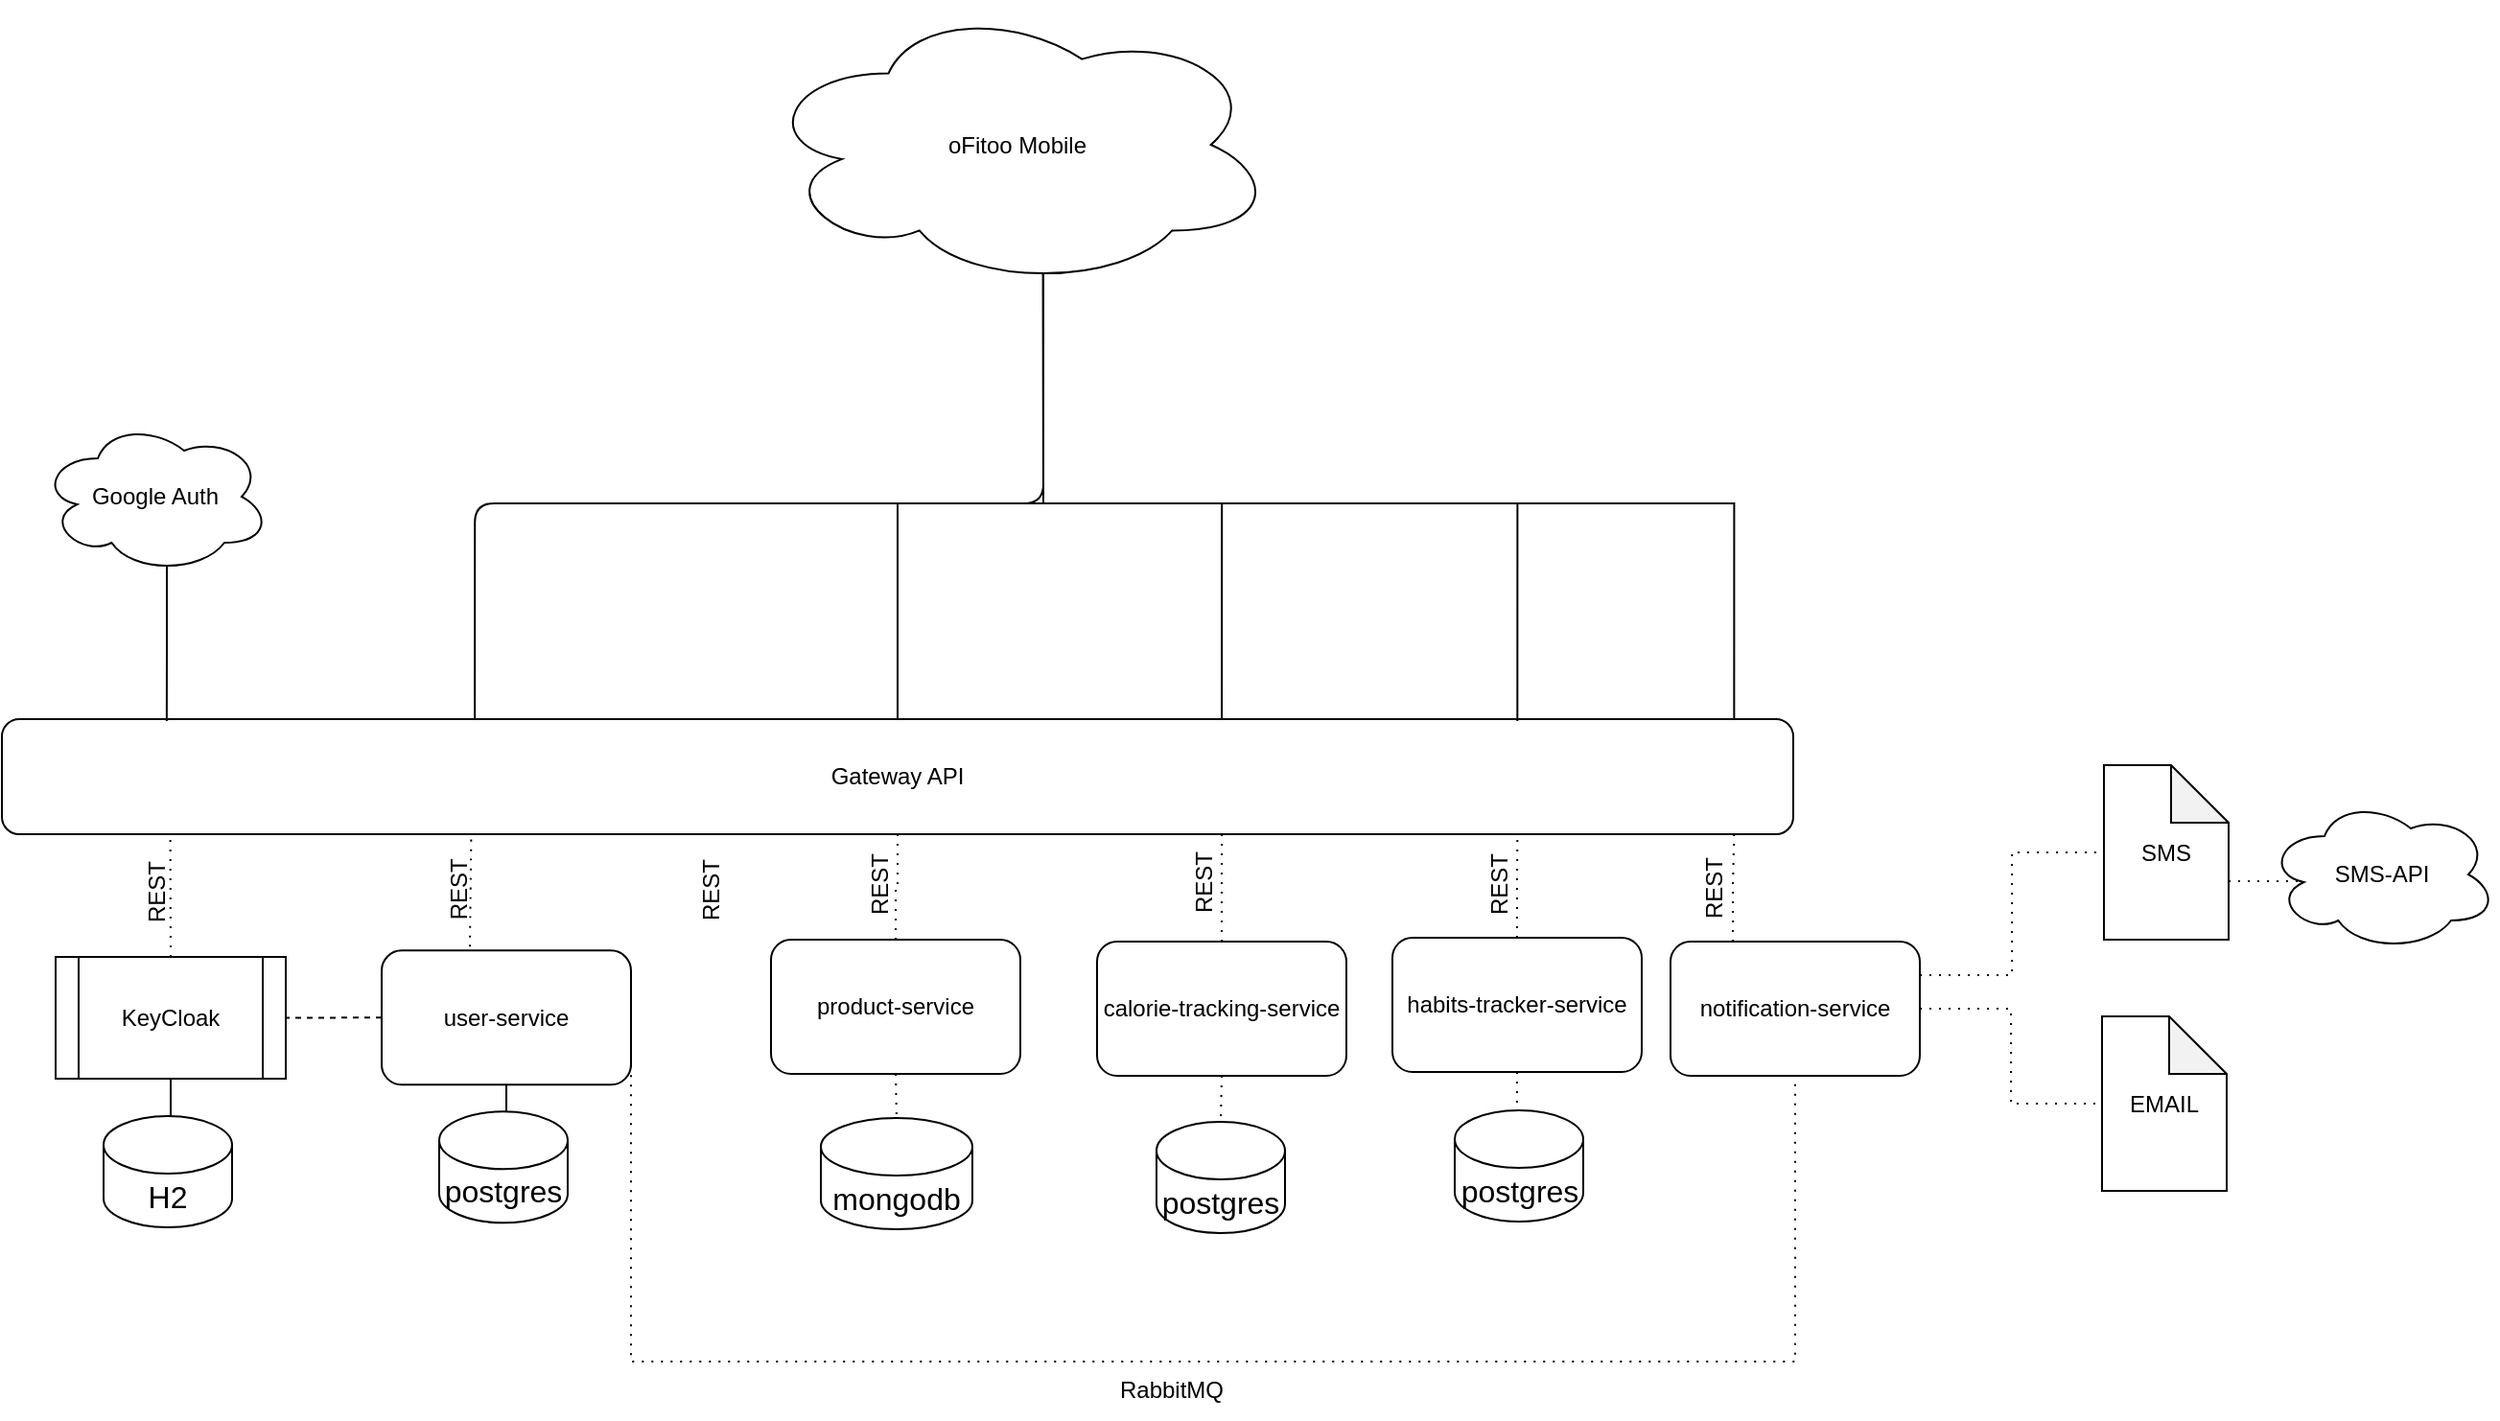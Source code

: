 <mxfile version="20.5.3" type="embed"><diagram name="Page-1" id="scBJmOfw38BWmSyd4WaF"><mxGraphModel dx="1234" dy="950" grid="0" gridSize="10" guides="0" tooltips="1" connect="1" arrows="1" fold="1" page="0" pageScale="1" pageWidth="850" pageHeight="1100" math="0" shadow="0"><root><mxCell id="0"/><mxCell id="1" parent="0"/><mxCell id="20" style="edgeStyle=orthogonalEdgeStyle;rounded=0;orthogonalLoop=1;jettySize=auto;html=1;exitX=0.5;exitY=1;exitDx=0;exitDy=0;strokeWidth=1;startArrow=none;startFill=0;endArrow=none;endFill=0;dashed=1;dashPattern=1 4;" edge="1" parent="1" source="jBOrhGmteX4rWtkHZ4kV-2" target="jBOrhGmteX4rWtkHZ4kV-43"><mxGeometry relative="1" as="geometry"/></mxCell><mxCell id="jBOrhGmteX4rWtkHZ4kV-2" value="Gateway API" style="rounded=1;whiteSpace=wrap;html=1;" parent="1" vertex="1"><mxGeometry x="-94" y="110" width="934" height="60" as="geometry"/></mxCell><mxCell id="jBOrhGmteX4rWtkHZ4kV-22" style="edgeStyle=orthogonalEdgeStyle;rounded=1;orthogonalLoop=1;jettySize=auto;html=1;exitX=0.55;exitY=0.95;exitDx=0;exitDy=0;exitPerimeter=0;entryX=0.264;entryY=-0.006;entryDx=0;entryDy=0;entryPerimeter=0;endArrow=none;endFill=0;" parent="1" source="jBOrhGmteX4rWtkHZ4kV-23" target="jBOrhGmteX4rWtkHZ4kV-2" edge="1"><mxGeometry relative="1" as="geometry"/></mxCell><mxCell id="19" style="edgeStyle=orthogonalEdgeStyle;rounded=0;orthogonalLoop=1;jettySize=auto;html=1;exitX=0.55;exitY=0.95;exitDx=0;exitDy=0;exitPerimeter=0;entryX=0.5;entryY=0;entryDx=0;entryDy=0;strokeWidth=1;startArrow=none;startFill=0;endArrow=none;endFill=0;" edge="1" parent="1" source="jBOrhGmteX4rWtkHZ4kV-23" target="jBOrhGmteX4rWtkHZ4kV-2"><mxGeometry relative="1" as="geometry"/></mxCell><mxCell id="45" style="edgeStyle=orthogonalEdgeStyle;rounded=0;orthogonalLoop=1;jettySize=auto;html=1;exitX=0.55;exitY=0.95;exitDx=0;exitDy=0;exitPerimeter=0;entryX=0.681;entryY=0.008;entryDx=0;entryDy=0;entryPerimeter=0;strokeWidth=1;startArrow=none;startFill=0;endArrow=none;endFill=0;" edge="1" parent="1" source="jBOrhGmteX4rWtkHZ4kV-23" target="jBOrhGmteX4rWtkHZ4kV-2"><mxGeometry relative="1" as="geometry"/></mxCell><mxCell id="46" style="edgeStyle=orthogonalEdgeStyle;rounded=0;orthogonalLoop=1;jettySize=auto;html=1;exitX=0.55;exitY=0.95;exitDx=0;exitDy=0;exitPerimeter=0;entryX=0.846;entryY=0.016;entryDx=0;entryDy=0;entryPerimeter=0;strokeWidth=1;startArrow=none;startFill=0;endArrow=none;endFill=0;" edge="1" parent="1" source="jBOrhGmteX4rWtkHZ4kV-23" target="jBOrhGmteX4rWtkHZ4kV-2"><mxGeometry relative="1" as="geometry"/></mxCell><mxCell id="47" style="edgeStyle=orthogonalEdgeStyle;rounded=0;orthogonalLoop=1;jettySize=auto;html=1;exitX=0.55;exitY=0.95;exitDx=0;exitDy=0;exitPerimeter=0;entryX=0.967;entryY=0;entryDx=0;entryDy=0;entryPerimeter=0;strokeWidth=1;startArrow=none;startFill=0;endArrow=none;endFill=0;" edge="1" parent="1" source="jBOrhGmteX4rWtkHZ4kV-23" target="jBOrhGmteX4rWtkHZ4kV-2"><mxGeometry relative="1" as="geometry"/></mxCell><mxCell id="jBOrhGmteX4rWtkHZ4kV-23" value="oFitoo Mobile" style="ellipse;shape=cloud;whiteSpace=wrap;html=1;rounded=1;" parent="1" vertex="1"><mxGeometry x="301" y="-264" width="269" height="149" as="geometry"/></mxCell><mxCell id="11" style="edgeStyle=orthogonalEdgeStyle;rounded=0;orthogonalLoop=1;jettySize=auto;html=1;exitX=0.55;exitY=0.95;exitDx=0;exitDy=0;exitPerimeter=0;entryX=0.092;entryY=0.017;entryDx=0;entryDy=0;entryPerimeter=0;startArrow=none;startFill=0;endArrow=none;endFill=0;" edge="1" parent="1" source="jBOrhGmteX4rWtkHZ4kV-29" target="jBOrhGmteX4rWtkHZ4kV-2"><mxGeometry relative="1" as="geometry"/></mxCell><mxCell id="jBOrhGmteX4rWtkHZ4kV-29" value="Google Auth" style="ellipse;shape=cloud;whiteSpace=wrap;html=1;rounded=1;" parent="1" vertex="1"><mxGeometry x="-74" y="-46" width="120" height="80" as="geometry"/></mxCell><mxCell id="jBOrhGmteX4rWtkHZ4kV-32" value="KeyCloak" style="shape=process;whiteSpace=wrap;html=1;backgroundOutline=1;" parent="1" vertex="1"><mxGeometry x="-66" y="234" width="120" height="63.5" as="geometry"/></mxCell><mxCell id="jBOrhGmteX4rWtkHZ4kV-37" value="" style="endArrow=none;dashed=1;html=1;rounded=0;exitX=0;exitY=0.5;exitDx=0;exitDy=0;entryX=1;entryY=0.5;entryDx=0;entryDy=0;" parent="1" source="jBOrhGmteX4rWtkHZ4kV-44" target="jBOrhGmteX4rWtkHZ4kV-32" edge="1"><mxGeometry width="50" height="50" relative="1" as="geometry"><mxPoint x="470" y="340" as="sourcePoint"/><mxPoint y="266" as="targetPoint"/></mxGeometry></mxCell><mxCell id="jBOrhGmteX4rWtkHZ4kV-39" value="" style="endArrow=none;dashed=1;html=1;dashPattern=1 4;strokeWidth=1;rounded=0;exitX=0.5;exitY=0;exitDx=0;exitDy=0;entryX=0.094;entryY=0.992;entryDx=0;entryDy=0;entryPerimeter=0;" parent="1" source="jBOrhGmteX4rWtkHZ4kV-32" target="jBOrhGmteX4rWtkHZ4kV-2" edge="1"><mxGeometry width="50" height="50" relative="1" as="geometry"><mxPoint x="640" y="240" as="sourcePoint"/><mxPoint x="-92" y="82" as="targetPoint"/></mxGeometry></mxCell><mxCell id="18" style="edgeStyle=orthogonalEdgeStyle;rounded=0;orthogonalLoop=1;jettySize=auto;html=1;exitX=0.5;exitY=1;exitDx=0;exitDy=0;entryX=0.5;entryY=0;entryDx=0;entryDy=0;entryPerimeter=0;dashed=1;dashPattern=1 4;strokeWidth=1;startArrow=none;startFill=0;endArrow=none;endFill=0;" edge="1" parent="1" source="jBOrhGmteX4rWtkHZ4kV-43" target="17"><mxGeometry relative="1" as="geometry"/></mxCell><mxCell id="jBOrhGmteX4rWtkHZ4kV-43" value="product-service" style="rounded=1;whiteSpace=wrap;html=1;" parent="1" vertex="1"><mxGeometry x="307" y="225" width="130" height="70" as="geometry"/></mxCell><mxCell id="5" style="edgeStyle=orthogonalEdgeStyle;rounded=0;orthogonalLoop=1;jettySize=auto;html=1;exitX=0.5;exitY=1;exitDx=0;exitDy=0;endArrow=none;endFill=0;startArrow=none;startFill=0;" edge="1" parent="1" source="jBOrhGmteX4rWtkHZ4kV-44" target="jBOrhGmteX4rWtkHZ4kV-51"><mxGeometry relative="1" as="geometry"/></mxCell><mxCell id="41" style="edgeStyle=orthogonalEdgeStyle;rounded=0;orthogonalLoop=1;jettySize=auto;html=1;exitX=1;exitY=0.5;exitDx=0;exitDy=0;entryX=0.5;entryY=1;entryDx=0;entryDy=0;dashed=1;dashPattern=1 4;strokeWidth=1;startArrow=none;startFill=0;endArrow=none;endFill=0;" edge="1" parent="1" source="jBOrhGmteX4rWtkHZ4kV-44" target="jBOrhGmteX4rWtkHZ4kV-47"><mxGeometry relative="1" as="geometry"><Array as="points"><mxPoint x="234" y="445"/><mxPoint x="841" y="445"/></Array></mxGeometry></mxCell><mxCell id="jBOrhGmteX4rWtkHZ4kV-44" value="user-service" style="rounded=1;whiteSpace=wrap;html=1;" parent="1" vertex="1"><mxGeometry x="104" y="230.64" width="130" height="70" as="geometry"/></mxCell><mxCell id="29" style="edgeStyle=orthogonalEdgeStyle;rounded=0;orthogonalLoop=1;jettySize=auto;html=1;exitX=1;exitY=0.25;exitDx=0;exitDy=0;entryX=0;entryY=0.5;entryDx=0;entryDy=0;entryPerimeter=0;dashed=1;dashPattern=1 4;strokeWidth=1;startArrow=none;startFill=0;endArrow=none;endFill=0;" edge="1" parent="1" source="jBOrhGmteX4rWtkHZ4kV-47" target="26"><mxGeometry relative="1" as="geometry"/></mxCell><mxCell id="30" style="edgeStyle=orthogonalEdgeStyle;rounded=0;orthogonalLoop=1;jettySize=auto;html=1;exitX=1;exitY=0.5;exitDx=0;exitDy=0;dashed=1;dashPattern=1 4;strokeWidth=1;startArrow=none;startFill=0;endArrow=none;endFill=0;" edge="1" parent="1" source="jBOrhGmteX4rWtkHZ4kV-47" target="28"><mxGeometry relative="1" as="geometry"/></mxCell><mxCell id="34" style="edgeStyle=orthogonalEdgeStyle;rounded=0;orthogonalLoop=1;jettySize=auto;html=1;exitX=0.25;exitY=0;exitDx=0;exitDy=0;entryX=0.967;entryY=0.986;entryDx=0;entryDy=0;entryPerimeter=0;dashed=1;dashPattern=1 4;strokeWidth=1;startArrow=none;startFill=0;endArrow=none;endFill=0;" edge="1" parent="1" source="jBOrhGmteX4rWtkHZ4kV-47" target="jBOrhGmteX4rWtkHZ4kV-2"><mxGeometry relative="1" as="geometry"/></mxCell><mxCell id="jBOrhGmteX4rWtkHZ4kV-47" value="notification-service" style="rounded=1;whiteSpace=wrap;html=1;" parent="1" vertex="1"><mxGeometry x="776" y="226" width="130" height="70" as="geometry"/></mxCell><mxCell id="jBOrhGmteX4rWtkHZ4kV-51" value="postgres" style="shape=cylinder3;whiteSpace=wrap;html=1;boundedLbl=1;backgroundOutline=1;size=15;fontSize=16;" parent="1" vertex="1"><mxGeometry x="134" y="314.64" width="67" height="58" as="geometry"/></mxCell><mxCell id="16" style="edgeStyle=orthogonalEdgeStyle;rounded=0;orthogonalLoop=1;jettySize=auto;html=1;exitX=0.5;exitY=1;exitDx=0;exitDy=0;dashed=1;dashPattern=1 4;strokeWidth=1;startArrow=none;startFill=0;endArrow=none;endFill=0;" edge="1" parent="1" source="jBOrhGmteX4rWtkHZ4kV-53" target="15"><mxGeometry relative="1" as="geometry"/></mxCell><mxCell id="25" style="edgeStyle=orthogonalEdgeStyle;rounded=0;orthogonalLoop=1;jettySize=auto;html=1;exitX=0.5;exitY=0;exitDx=0;exitDy=0;entryX=0.846;entryY=1;entryDx=0;entryDy=0;entryPerimeter=0;dashed=1;dashPattern=1 4;strokeWidth=1;startArrow=none;startFill=0;endArrow=none;endFill=0;" edge="1" parent="1" source="jBOrhGmteX4rWtkHZ4kV-53" target="jBOrhGmteX4rWtkHZ4kV-2"><mxGeometry relative="1" as="geometry"/></mxCell><mxCell id="jBOrhGmteX4rWtkHZ4kV-53" value="habits-tracker-service" style="rounded=1;whiteSpace=wrap;html=1;" parent="1" vertex="1"><mxGeometry x="631" y="224" width="130" height="70" as="geometry"/></mxCell><mxCell id="14" style="edgeStyle=orthogonalEdgeStyle;rounded=0;orthogonalLoop=1;jettySize=auto;html=1;exitX=0.5;exitY=1;exitDx=0;exitDy=0;entryX=0.5;entryY=0;entryDx=0;entryDy=0;entryPerimeter=0;dashed=1;dashPattern=1 4;strokeWidth=1;startArrow=none;startFill=0;endArrow=none;endFill=0;" edge="1" parent="1" source="jBOrhGmteX4rWtkHZ4kV-55" target="13"><mxGeometry relative="1" as="geometry"/></mxCell><mxCell id="24" style="edgeStyle=orthogonalEdgeStyle;rounded=0;orthogonalLoop=1;jettySize=auto;html=1;exitX=0.5;exitY=0;exitDx=0;exitDy=0;entryX=0.681;entryY=0.983;entryDx=0;entryDy=0;entryPerimeter=0;dashed=1;dashPattern=1 4;strokeWidth=1;startArrow=none;startFill=0;endArrow=none;endFill=0;" edge="1" parent="1" source="jBOrhGmteX4rWtkHZ4kV-55" target="jBOrhGmteX4rWtkHZ4kV-2"><mxGeometry relative="1" as="geometry"/></mxCell><mxCell id="jBOrhGmteX4rWtkHZ4kV-55" value="calorie-tracking-service" style="rounded=1;whiteSpace=wrap;html=1;" parent="1" vertex="1"><mxGeometry x="477" y="226" width="130" height="70" as="geometry"/></mxCell><mxCell id="jBOrhGmteX4rWtkHZ4kV-62" style="edgeStyle=none;curved=1;rounded=0;orthogonalLoop=1;jettySize=auto;html=1;entryX=0.262;entryY=0.996;entryDx=0;entryDy=0;entryPerimeter=0;fontSize=12;startSize=8;endSize=8;dashed=1;dashPattern=1 4;startArrow=none;startFill=0;endArrow=none;endFill=0;" parent="1" target="jBOrhGmteX4rWtkHZ4kV-2" edge="1"><mxGeometry relative="1" as="geometry"><mxPoint x="150" y="228.64" as="sourcePoint"/><mxPoint x="150.414" y="170" as="targetPoint"/></mxGeometry></mxCell><mxCell id="2" value="REST" style="text;html=1;strokeColor=none;fillColor=none;align=center;verticalAlign=middle;whiteSpace=wrap;rounded=0;rotation=-90;" parent="1" vertex="1"><mxGeometry x="119" y="193.64" width="50" height="10" as="geometry"/></mxCell><mxCell id="6" value="REST" style="text;html=1;strokeColor=none;fillColor=none;align=center;verticalAlign=middle;whiteSpace=wrap;rounded=0;rotation=-90;" vertex="1" parent="1"><mxGeometry x="-38" y="195" width="50" height="10" as="geometry"/></mxCell><mxCell id="9" style="edgeStyle=orthogonalEdgeStyle;rounded=0;orthogonalLoop=1;jettySize=auto;html=1;exitX=0.5;exitY=0;exitDx=0;exitDy=0;exitPerimeter=0;entryX=0.5;entryY=1;entryDx=0;entryDy=0;startArrow=none;startFill=0;endArrow=none;endFill=0;" edge="1" parent="1" source="8" target="jBOrhGmteX4rWtkHZ4kV-32"><mxGeometry relative="1" as="geometry"/></mxCell><mxCell id="8" value="H2" style="shape=cylinder3;whiteSpace=wrap;html=1;boundedLbl=1;backgroundOutline=1;size=15;fontSize=16;" vertex="1" parent="1"><mxGeometry x="-41" y="317" width="67" height="58" as="geometry"/></mxCell><mxCell id="13" value="postgres" style="shape=cylinder3;whiteSpace=wrap;html=1;boundedLbl=1;backgroundOutline=1;size=15;fontSize=16;" vertex="1" parent="1"><mxGeometry x="508" y="320" width="67" height="58" as="geometry"/></mxCell><mxCell id="15" value="postgres" style="shape=cylinder3;whiteSpace=wrap;html=1;boundedLbl=1;backgroundOutline=1;size=15;fontSize=16;" vertex="1" parent="1"><mxGeometry x="663.5" y="314" width="67" height="58" as="geometry"/></mxCell><mxCell id="17" value="mongodb" style="shape=cylinder3;whiteSpace=wrap;html=1;boundedLbl=1;backgroundOutline=1;size=15;fontSize=16;" vertex="1" parent="1"><mxGeometry x="333" y="318" width="79" height="58" as="geometry"/></mxCell><mxCell id="22" value="REST" style="text;html=1;strokeColor=none;fillColor=none;align=center;verticalAlign=middle;whiteSpace=wrap;rounded=0;rotation=-90;" vertex="1" parent="1"><mxGeometry x="339" y="191" width="50" height="10" as="geometry"/></mxCell><mxCell id="40" style="edgeStyle=orthogonalEdgeStyle;rounded=0;orthogonalLoop=1;jettySize=auto;html=1;exitX=0;exitY=0;exitDx=65;exitDy=60.5;exitPerimeter=0;entryX=0.16;entryY=0.55;entryDx=0;entryDy=0;entryPerimeter=0;dashed=1;dashPattern=1 4;strokeWidth=1;startArrow=none;startFill=0;endArrow=none;endFill=0;" edge="1" parent="1" source="26" target="39"><mxGeometry relative="1" as="geometry"/></mxCell><mxCell id="26" value="SMS" style="shape=note;whiteSpace=wrap;html=1;backgroundOutline=1;darkOpacity=0.05;" vertex="1" parent="1"><mxGeometry x="1002" y="134" width="65" height="91" as="geometry"/></mxCell><mxCell id="28" value="EMAIL" style="shape=note;whiteSpace=wrap;html=1;backgroundOutline=1;darkOpacity=0.05;" vertex="1" parent="1"><mxGeometry x="1001" y="265" width="65" height="91" as="geometry"/></mxCell><mxCell id="33" value="REST" style="text;html=1;strokeColor=none;fillColor=none;align=center;verticalAlign=middle;whiteSpace=wrap;rounded=0;rotation=-90;" vertex="1" parent="1"><mxGeometry x="251" y="194" width="50" height="10" as="geometry"/></mxCell><mxCell id="35" value="REST" style="text;html=1;strokeColor=none;fillColor=none;align=center;verticalAlign=middle;whiteSpace=wrap;rounded=0;rotation=-90;" vertex="1" parent="1"><mxGeometry x="508" y="190" width="50" height="10" as="geometry"/></mxCell><mxCell id="36" value="REST" style="text;html=1;strokeColor=none;fillColor=none;align=center;verticalAlign=middle;whiteSpace=wrap;rounded=0;rotation=-90;" vertex="1" parent="1"><mxGeometry x="662" y="191" width="50" height="10" as="geometry"/></mxCell><mxCell id="37" value="REST" style="text;html=1;strokeColor=none;fillColor=none;align=center;verticalAlign=middle;whiteSpace=wrap;rounded=0;rotation=-90;" vertex="1" parent="1"><mxGeometry x="774" y="193" width="50" height="10" as="geometry"/></mxCell><mxCell id="39" value="SMS-API" style="ellipse;shape=cloud;whiteSpace=wrap;html=1;" vertex="1" parent="1"><mxGeometry x="1087" y="151" width="120" height="80" as="geometry"/></mxCell><mxCell id="44" value="RabbitMQ" style="text;html=1;strokeColor=none;fillColor=none;align=center;verticalAlign=middle;whiteSpace=wrap;rounded=0;" vertex="1" parent="1"><mxGeometry x="486" y="445" width="60" height="30" as="geometry"/></mxCell></root></mxGraphModel></diagram></mxfile>